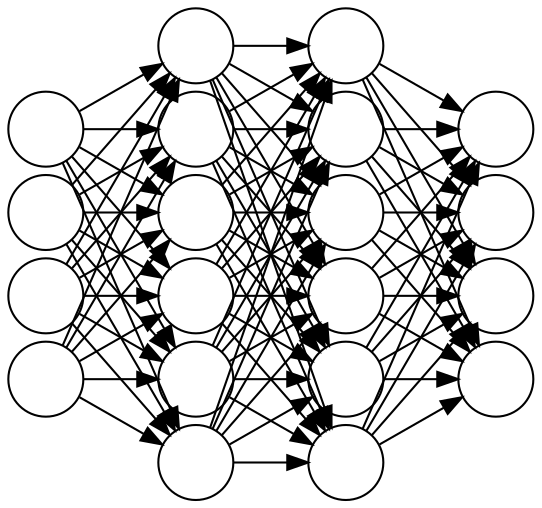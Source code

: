 digraph G {

    rankdir=LR
	splines=line
    nodesep=.05;

    node [label=""];

    
    subgraph input_layer {
		color=white;
                node [style=solid,color=black, shape=circle];
		input_layer_1 input_layer_2 input_layer_3 input_layer_4;
		label = "input layer";
	}
    
    subgraph hidden_layer_1 {
		color=white;
                node [style=solid,color=black, shape=circle];
		hidden_layer_1_1 hidden_layer_1_2 hidden_layer_1_3 hidden_layer_1_4 hidden_layer_1_5 hidden_layer_1_6;
		label = "hidden layer 1";
	}
    
    subgraph hidden_layer_2 {
		color=white;
                node [style=solid,color=black, shape=circle];
		hidden_layer_2_1 hidden_layer_2_2 hidden_layer_2_3 hidden_layer_2_4 hidden_layer_2_5 hidden_layer_2_6;
		label = "hidden layer 2";
	}
    
    subgraph output_layer {
		color=white;
                node [style=solid,color=black, shape=circle];
		output_layer_1 output_layer_2 output_layer_3 output_layer_4;
		label = "output layer";
	}
    

    

        
    

        
            

            
                
                input_layer_1 -> hidden_layer_1_1;
                
                input_layer_1 -> hidden_layer_1_2;
                
                input_layer_1 -> hidden_layer_1_3;
                
                input_layer_1 -> hidden_layer_1_4;
                
                input_layer_1 -> hidden_layer_1_5;
                
                input_layer_1 -> hidden_layer_1_6;
                
            
                
                input_layer_2 -> hidden_layer_1_1;
                
                input_layer_2 -> hidden_layer_1_2;
                
                input_layer_2 -> hidden_layer_1_3;
                
                input_layer_2 -> hidden_layer_1_4;
                
                input_layer_2 -> hidden_layer_1_5;
                
                input_layer_2 -> hidden_layer_1_6;
                
            
                
                input_layer_3 -> hidden_layer_1_1;
                
                input_layer_3 -> hidden_layer_1_2;
                
                input_layer_3 -> hidden_layer_1_3;
                
                input_layer_3 -> hidden_layer_1_4;
                
                input_layer_3 -> hidden_layer_1_5;
                
                input_layer_3 -> hidden_layer_1_6;
                
            
                
                input_layer_4 -> hidden_layer_1_1;
                
                input_layer_4 -> hidden_layer_1_2;
                
                input_layer_4 -> hidden_layer_1_3;
                
                input_layer_4 -> hidden_layer_1_4;
                
                input_layer_4 -> hidden_layer_1_5;
                
                input_layer_4 -> hidden_layer_1_6;
                
            

        
    

        
            

            
                
                hidden_layer_1_1 -> hidden_layer_2_1;
                
                hidden_layer_1_1 -> hidden_layer_2_2;
                
                hidden_layer_1_1 -> hidden_layer_2_3;
                
                hidden_layer_1_1 -> hidden_layer_2_4;
                
                hidden_layer_1_1 -> hidden_layer_2_5;
                
                hidden_layer_1_1 -> hidden_layer_2_6;
                
            
                
                hidden_layer_1_2 -> hidden_layer_2_1;
                
                hidden_layer_1_2 -> hidden_layer_2_2;
                
                hidden_layer_1_2 -> hidden_layer_2_3;
                
                hidden_layer_1_2 -> hidden_layer_2_4;
                
                hidden_layer_1_2 -> hidden_layer_2_5;
                
                hidden_layer_1_2 -> hidden_layer_2_6;
                
            
                
                hidden_layer_1_3 -> hidden_layer_2_1;
                
                hidden_layer_1_3 -> hidden_layer_2_2;
                
                hidden_layer_1_3 -> hidden_layer_2_3;
                
                hidden_layer_1_3 -> hidden_layer_2_4;
                
                hidden_layer_1_3 -> hidden_layer_2_5;
                
                hidden_layer_1_3 -> hidden_layer_2_6;
                
            
                
                hidden_layer_1_4 -> hidden_layer_2_1;
                
                hidden_layer_1_4 -> hidden_layer_2_2;
                
                hidden_layer_1_4 -> hidden_layer_2_3;
                
                hidden_layer_1_4 -> hidden_layer_2_4;
                
                hidden_layer_1_4 -> hidden_layer_2_5;
                
                hidden_layer_1_4 -> hidden_layer_2_6;
                
            
                
                hidden_layer_1_5 -> hidden_layer_2_1;
                
                hidden_layer_1_5 -> hidden_layer_2_2;
                
                hidden_layer_1_5 -> hidden_layer_2_3;
                
                hidden_layer_1_5 -> hidden_layer_2_4;
                
                hidden_layer_1_5 -> hidden_layer_2_5;
                
                hidden_layer_1_5 -> hidden_layer_2_6;
                
            
                
                hidden_layer_1_6 -> hidden_layer_2_1;
                
                hidden_layer_1_6 -> hidden_layer_2_2;
                
                hidden_layer_1_6 -> hidden_layer_2_3;
                
                hidden_layer_1_6 -> hidden_layer_2_4;
                
                hidden_layer_1_6 -> hidden_layer_2_5;
                
                hidden_layer_1_6 -> hidden_layer_2_6;
                
            

        
    

        
            

            
                
                hidden_layer_2_1 -> output_layer_1;
                
                hidden_layer_2_1 -> output_layer_2;
                
                hidden_layer_2_1 -> output_layer_3;
                
                hidden_layer_2_1 -> output_layer_4;
                
            
                
                hidden_layer_2_2 -> output_layer_1;
                
                hidden_layer_2_2 -> output_layer_2;
                
                hidden_layer_2_2 -> output_layer_3;
                
                hidden_layer_2_2 -> output_layer_4;
                
            
                
                hidden_layer_2_3 -> output_layer_1;
                
                hidden_layer_2_3 -> output_layer_2;
                
                hidden_layer_2_3 -> output_layer_3;
                
                hidden_layer_2_3 -> output_layer_4;
                
            
                
                hidden_layer_2_4 -> output_layer_1;
                
                hidden_layer_2_4 -> output_layer_2;
                
                hidden_layer_2_4 -> output_layer_3;
                
                hidden_layer_2_4 -> output_layer_4;
                
            
                
                hidden_layer_2_5 -> output_layer_1;
                
                hidden_layer_2_5 -> output_layer_2;
                
                hidden_layer_2_5 -> output_layer_3;
                
                hidden_layer_2_5 -> output_layer_4;
                
            
                
                hidden_layer_2_6 -> output_layer_1;
                
                hidden_layer_2_6 -> output_layer_2;
                
                hidden_layer_2_6 -> output_layer_3;
                
                hidden_layer_2_6 -> output_layer_4;
                
            

        
    
}